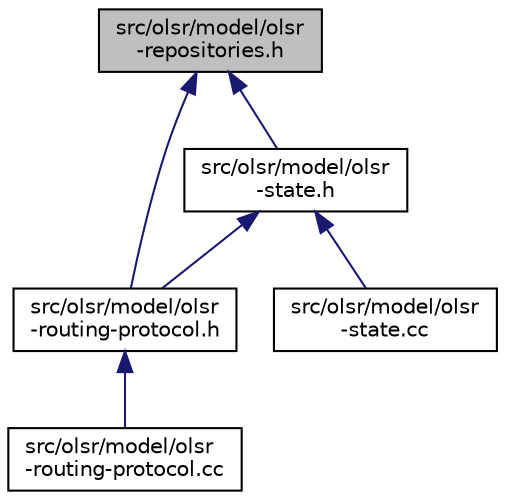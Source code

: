 digraph "src/olsr/model/olsr-repositories.h"
{
 // LATEX_PDF_SIZE
  edge [fontname="Helvetica",fontsize="10",labelfontname="Helvetica",labelfontsize="10"];
  node [fontname="Helvetica",fontsize="10",shape=record];
  Node1 [label="src/olsr/model/olsr\l-repositories.h",height=0.2,width=0.4,color="black", fillcolor="grey75", style="filled", fontcolor="black",tooltip=" "];
  Node1 -> Node2 [dir="back",color="midnightblue",fontsize="10",style="solid",fontname="Helvetica"];
  Node2 [label="src/olsr/model/olsr\l-routing-protocol.h",height=0.2,width=0.4,color="black", fillcolor="white", style="filled",URL="$olsr-routing-protocol_8h.html",tooltip=" "];
  Node2 -> Node3 [dir="back",color="midnightblue",fontsize="10",style="solid",fontname="Helvetica"];
  Node3 [label="src/olsr/model/olsr\l-routing-protocol.cc",height=0.2,width=0.4,color="black", fillcolor="white", style="filled",URL="$olsr-routing-protocol_8cc.html",tooltip=" "];
  Node1 -> Node4 [dir="back",color="midnightblue",fontsize="10",style="solid",fontname="Helvetica"];
  Node4 [label="src/olsr/model/olsr\l-state.h",height=0.2,width=0.4,color="black", fillcolor="white", style="filled",URL="$olsr-state_8h.html",tooltip=" "];
  Node4 -> Node2 [dir="back",color="midnightblue",fontsize="10",style="solid",fontname="Helvetica"];
  Node4 -> Node5 [dir="back",color="midnightblue",fontsize="10",style="solid",fontname="Helvetica"];
  Node5 [label="src/olsr/model/olsr\l-state.cc",height=0.2,width=0.4,color="black", fillcolor="white", style="filled",URL="$olsr-state_8cc.html",tooltip="Implementation of all functions needed for manipulating the internal state of an OLSR node."];
}
